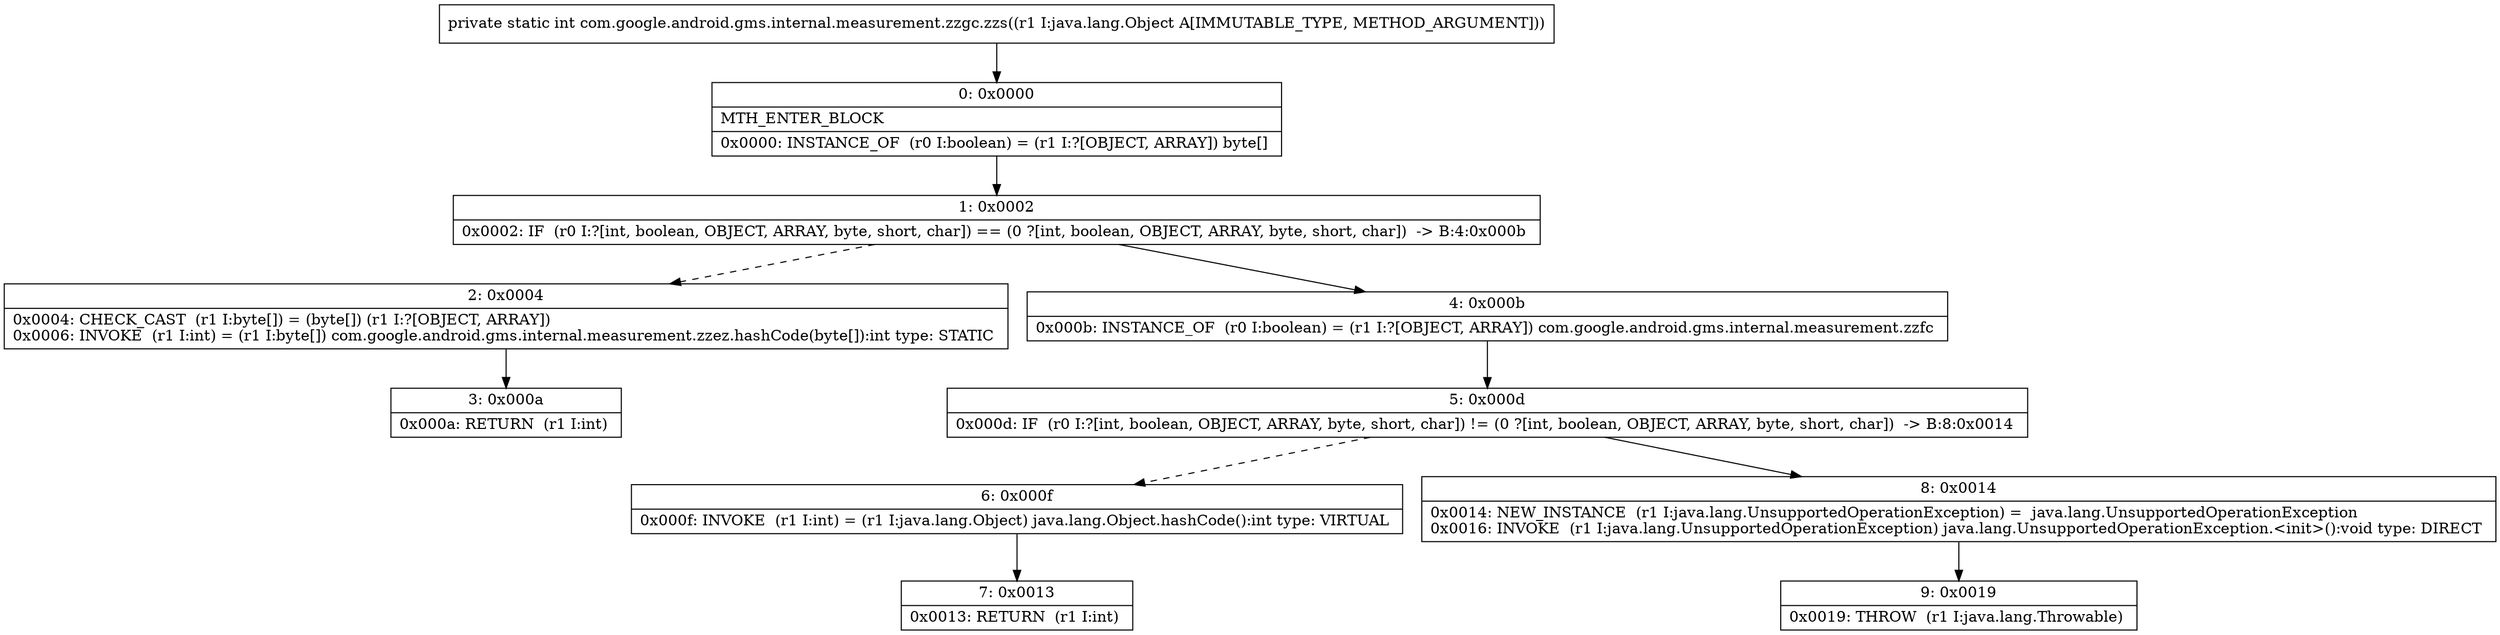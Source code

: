 digraph "CFG forcom.google.android.gms.internal.measurement.zzgc.zzs(Ljava\/lang\/Object;)I" {
Node_0 [shape=record,label="{0\:\ 0x0000|MTH_ENTER_BLOCK\l|0x0000: INSTANCE_OF  (r0 I:boolean) = (r1 I:?[OBJECT, ARRAY]) byte[] \l}"];
Node_1 [shape=record,label="{1\:\ 0x0002|0x0002: IF  (r0 I:?[int, boolean, OBJECT, ARRAY, byte, short, char]) == (0 ?[int, boolean, OBJECT, ARRAY, byte, short, char])  \-\> B:4:0x000b \l}"];
Node_2 [shape=record,label="{2\:\ 0x0004|0x0004: CHECK_CAST  (r1 I:byte[]) = (byte[]) (r1 I:?[OBJECT, ARRAY]) \l0x0006: INVOKE  (r1 I:int) = (r1 I:byte[]) com.google.android.gms.internal.measurement.zzez.hashCode(byte[]):int type: STATIC \l}"];
Node_3 [shape=record,label="{3\:\ 0x000a|0x000a: RETURN  (r1 I:int) \l}"];
Node_4 [shape=record,label="{4\:\ 0x000b|0x000b: INSTANCE_OF  (r0 I:boolean) = (r1 I:?[OBJECT, ARRAY]) com.google.android.gms.internal.measurement.zzfc \l}"];
Node_5 [shape=record,label="{5\:\ 0x000d|0x000d: IF  (r0 I:?[int, boolean, OBJECT, ARRAY, byte, short, char]) != (0 ?[int, boolean, OBJECT, ARRAY, byte, short, char])  \-\> B:8:0x0014 \l}"];
Node_6 [shape=record,label="{6\:\ 0x000f|0x000f: INVOKE  (r1 I:int) = (r1 I:java.lang.Object) java.lang.Object.hashCode():int type: VIRTUAL \l}"];
Node_7 [shape=record,label="{7\:\ 0x0013|0x0013: RETURN  (r1 I:int) \l}"];
Node_8 [shape=record,label="{8\:\ 0x0014|0x0014: NEW_INSTANCE  (r1 I:java.lang.UnsupportedOperationException) =  java.lang.UnsupportedOperationException \l0x0016: INVOKE  (r1 I:java.lang.UnsupportedOperationException) java.lang.UnsupportedOperationException.\<init\>():void type: DIRECT \l}"];
Node_9 [shape=record,label="{9\:\ 0x0019|0x0019: THROW  (r1 I:java.lang.Throwable) \l}"];
MethodNode[shape=record,label="{private static int com.google.android.gms.internal.measurement.zzgc.zzs((r1 I:java.lang.Object A[IMMUTABLE_TYPE, METHOD_ARGUMENT])) }"];
MethodNode -> Node_0;
Node_0 -> Node_1;
Node_1 -> Node_2[style=dashed];
Node_1 -> Node_4;
Node_2 -> Node_3;
Node_4 -> Node_5;
Node_5 -> Node_6[style=dashed];
Node_5 -> Node_8;
Node_6 -> Node_7;
Node_8 -> Node_9;
}

